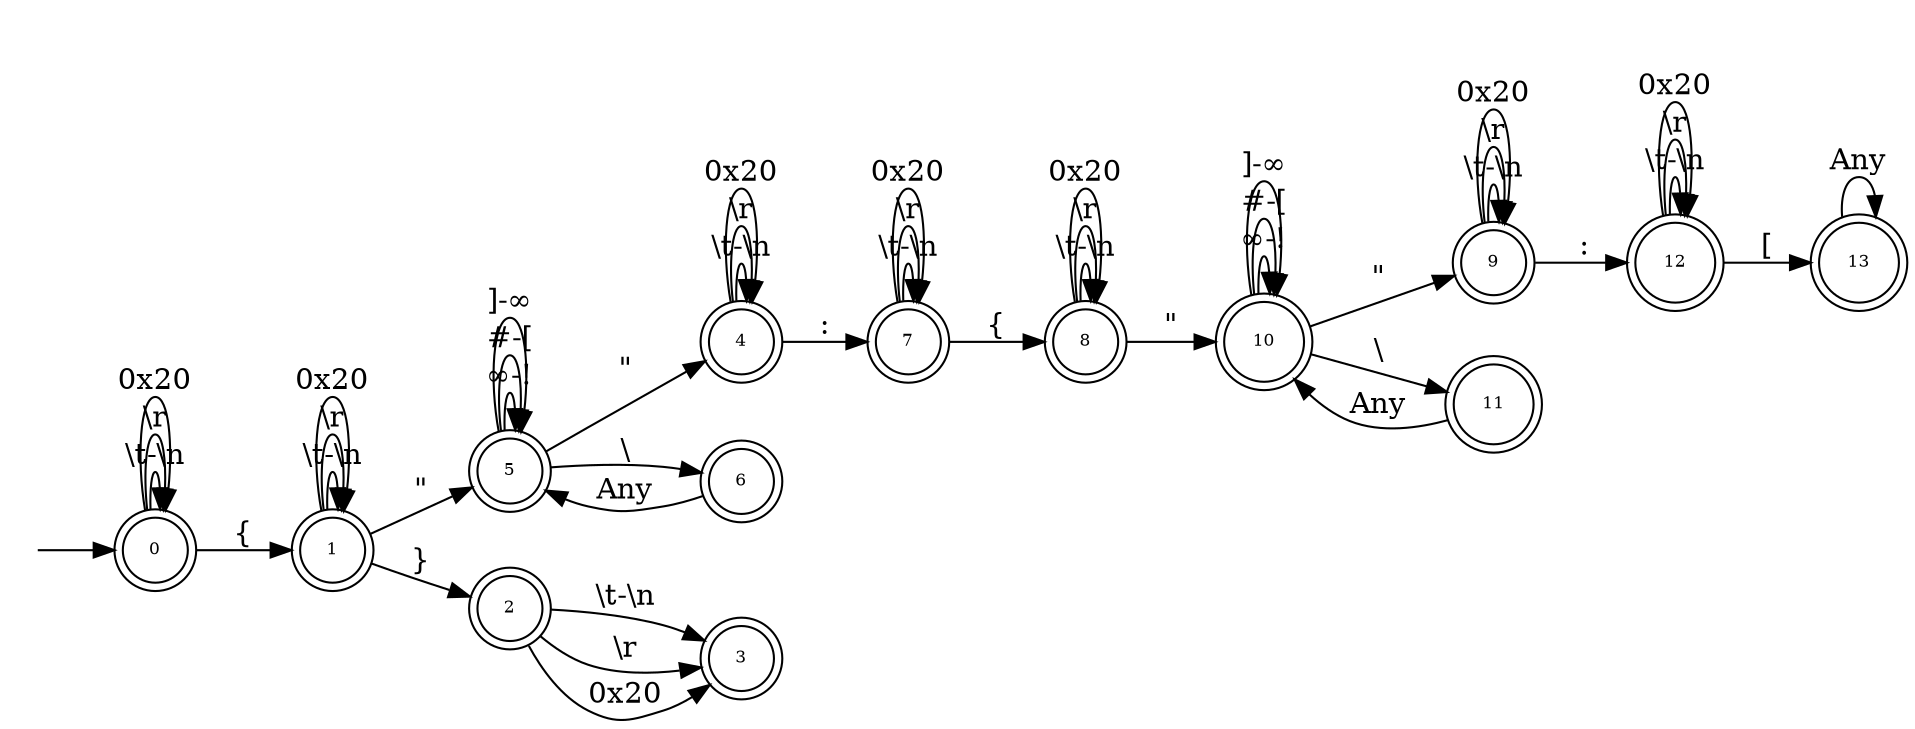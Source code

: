 digraph Automaton {
  rankdir = LR
  node [width=0.2, height=0.2, fontsize=8]
  initial [shape=plaintext,label=""]
  initial -> 0
  0 [shape=doublecircle,label="0"]
  0 -> 0 [label="\\t-\\n"]
  0 -> 0 [label="\\r"]
  0 -> 0 [label="0x20"]
  0 -> 1 [label="{"]
  1 [shape=doublecircle,label="1"]
  1 -> 1 [label="\\t-\\n"]
  1 -> 1 [label="\\r"]
  1 -> 1 [label="0x20"]
  1 -> 5 [label="\""]
  1 -> 2 [label="}"]
  2 [shape=doublecircle,label="2"]
  2 -> 3 [label="\\t-\\n"]
  2 -> 3 [label="\\r"]
  2 -> 3 [label="0x20"]
  3 [shape=doublecircle,label="3"]
  4 [shape=doublecircle,label="4"]
  4 -> 4 [label="\\t-\\n"]
  4 -> 4 [label="\\r"]
  4 -> 4 [label="0x20"]
  4 -> 7 [label=":"]
  5 [shape=doublecircle,label="5"]
  5 -> 5 [label="∞-!"]
  5 -> 4 [label="\""]
  5 -> 5 [label="#-["]
  5 -> 6 [label="\\"]
  5 -> 5 [label="]-∞"]
  6 [shape=doublecircle,label="6"]
  6 -> 5 [label="Any"]
  7 [shape=doublecircle,label="7"]
  7 -> 7 [label="\\t-\\n"]
  7 -> 7 [label="\\r"]
  7 -> 7 [label="0x20"]
  7 -> 8 [label="{"]
  8 [shape=doublecircle,label="8"]
  8 -> 8 [label="\\t-\\n"]
  8 -> 8 [label="\\r"]
  8 -> 8 [label="0x20"]
  8 -> 10 [label="\""]
  9 [shape=doublecircle,label="9"]
  9 -> 9 [label="\\t-\\n"]
  9 -> 9 [label="\\r"]
  9 -> 9 [label="0x20"]
  9 -> 12 [label=":"]
  10 [shape=doublecircle,label="10"]
  10 -> 10 [label="∞-!"]
  10 -> 9 [label="\""]
  10 -> 10 [label="#-["]
  10 -> 11 [label="\\"]
  10 -> 10 [label="]-∞"]
  11 [shape=doublecircle,label="11"]
  11 -> 10 [label="Any"]
  12 [shape=doublecircle,label="12"]
  12 -> 12 [label="\\t-\\n"]
  12 -> 12 [label="\\r"]
  12 -> 12 [label="0x20"]
  12 -> 13 [label="["]
  13 [shape=doublecircle,label="13"]
  13 -> 13 [label="Any"]
}